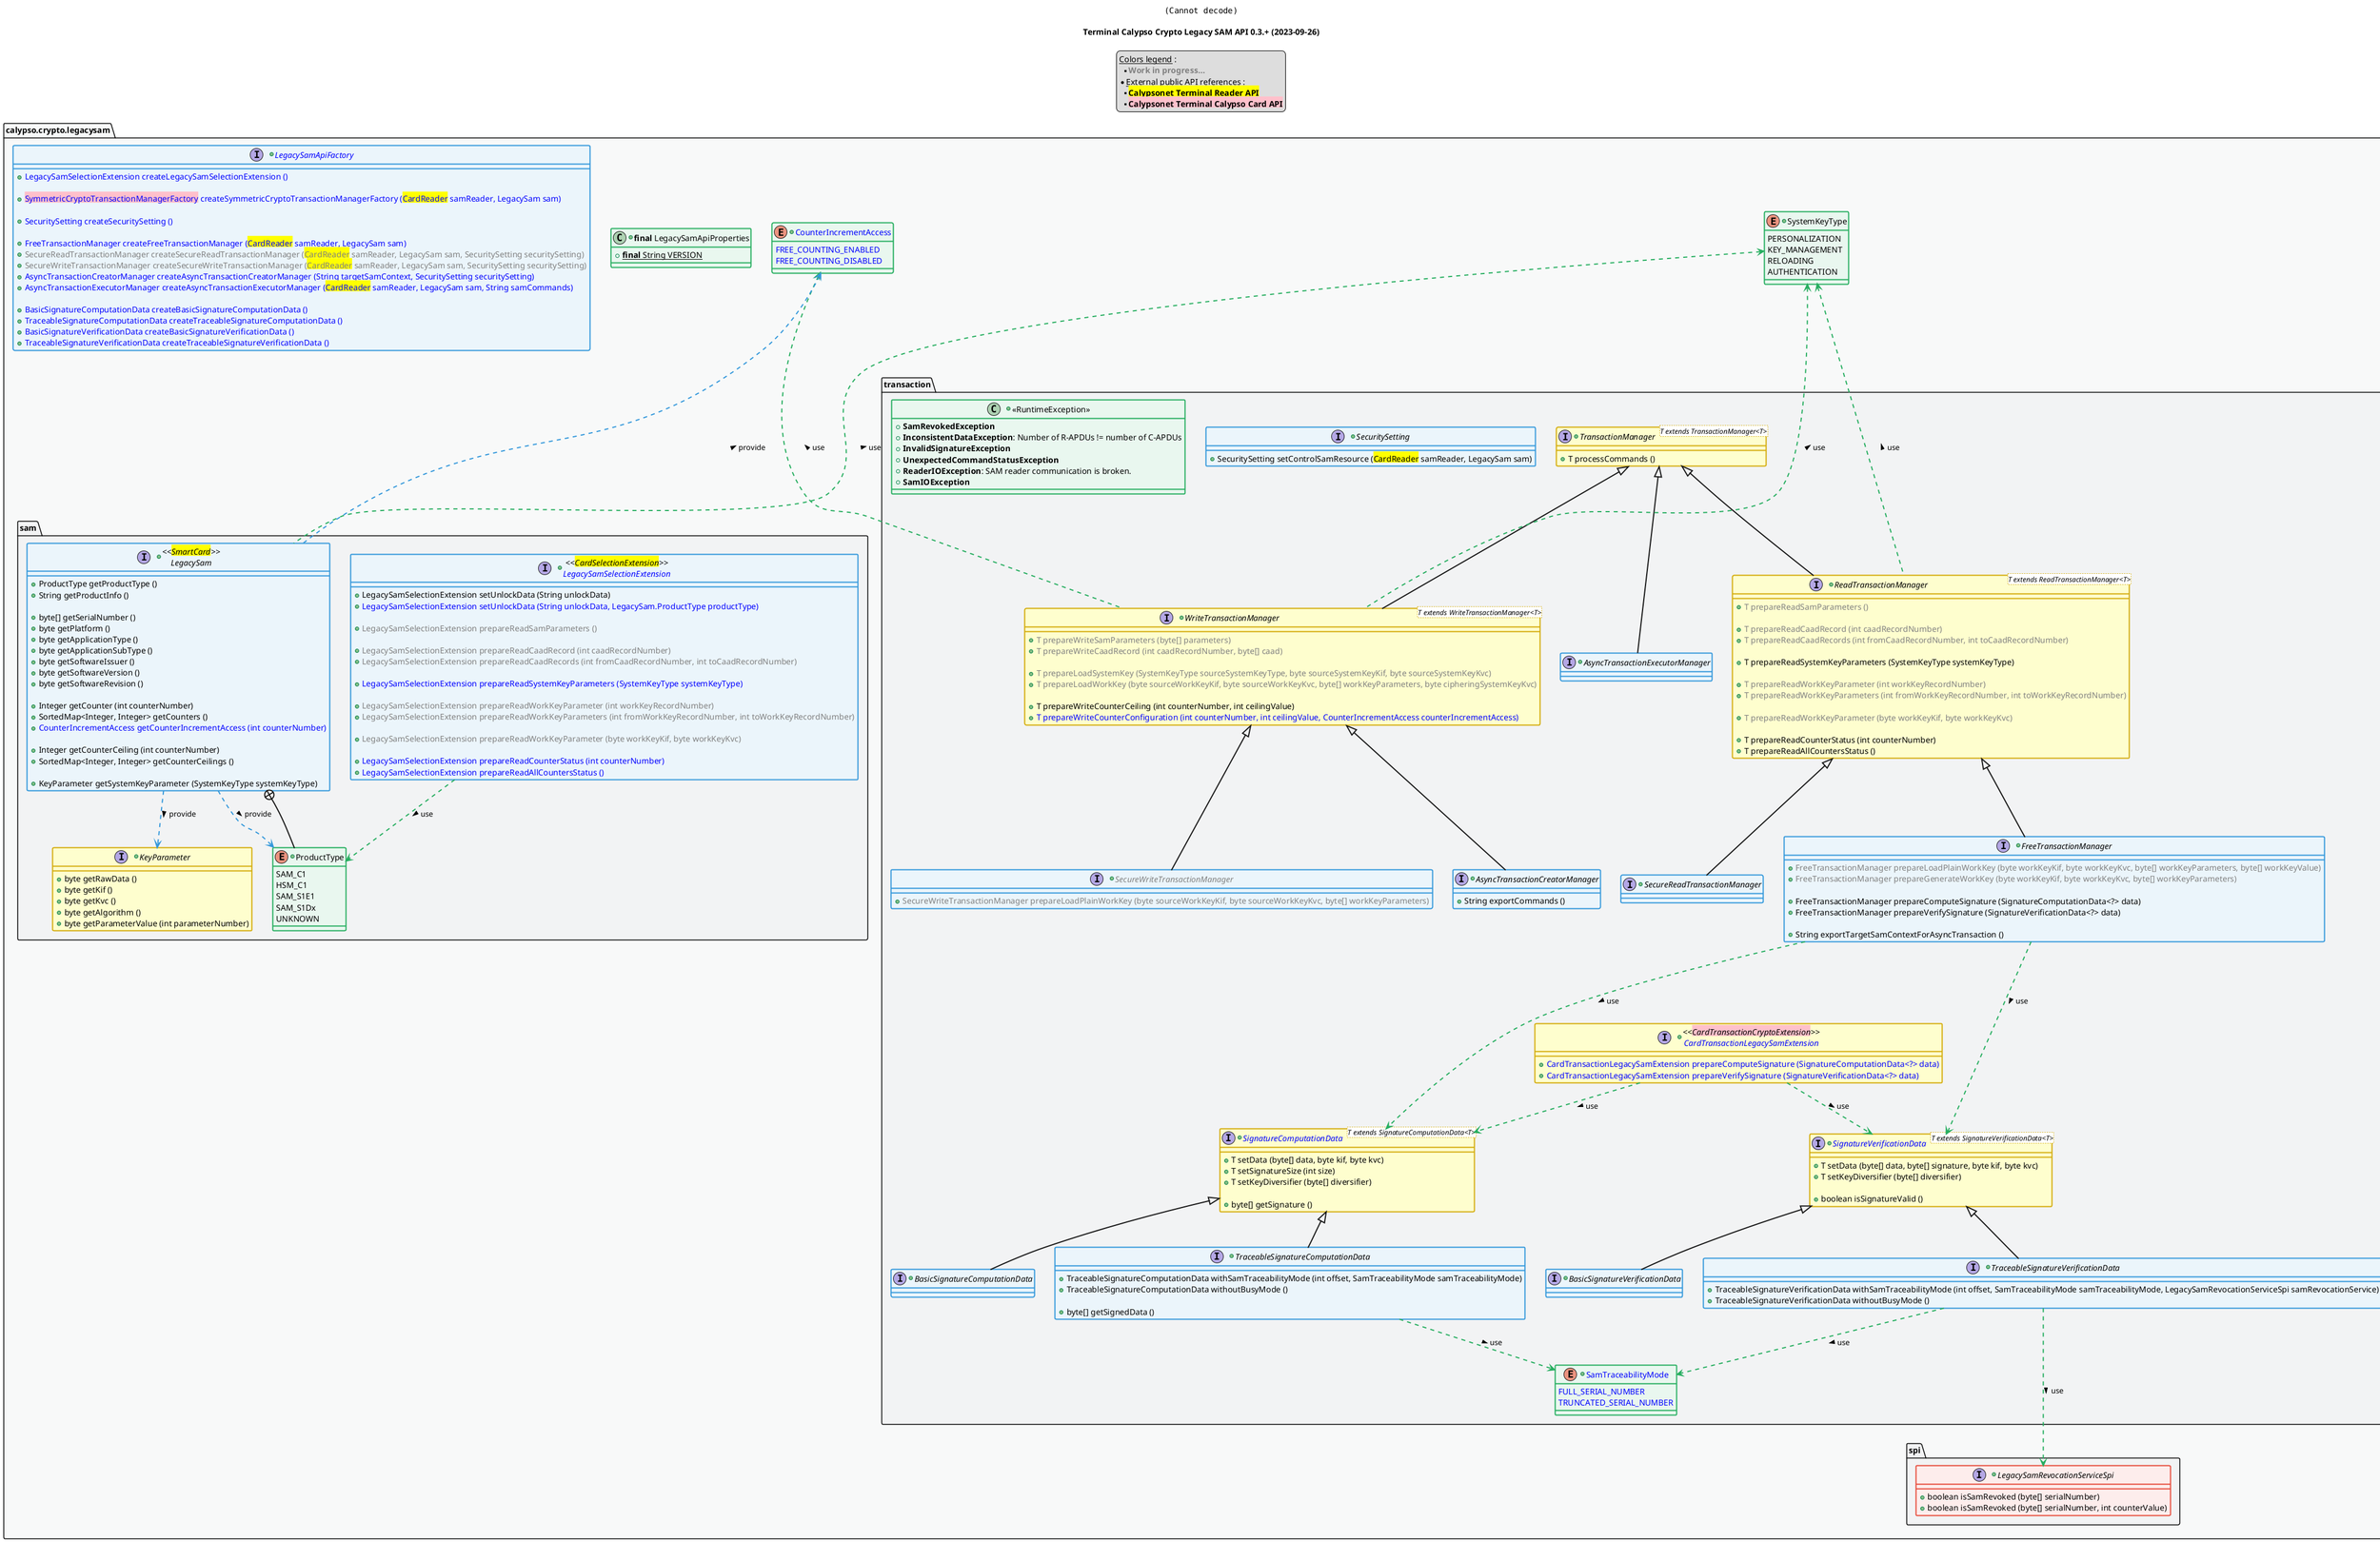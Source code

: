 @startuml
title
    <img:../assets/logo.svg{scale=0.2}>

    Terminal Calypso Crypto Legacy SAM API 0.3.+ (2023-09-26)
end title

' == THEME ==

'Couleurs issues de : https://htmlcolorcodes.com/fr/tableau-de-couleur/tableau-de-couleur-design-plat/
!define C_GREY1 F8F9F9
!define C_GREY2 F2F3F4
!define C_GREY3 E5E7E9
!define C_GREY4 D7DBDD
!define C_GREY5 CACFD2
!define C_GREY6 BDC3C7
!define C_LINK 3498DB
!define C_USE 27AE60
!define C_THROW 2C3E50

' -- Styles that don't work with new version of plantuml --
skinparam stereotypeABorderColor #A9DCDF
skinparam stereotypeIBorderColor #B4A7E5
skinparam stereotypeCBorderColor #ADD1B2
skinparam stereotypeEBorderColor #EB93DF
' -- END --

skinparam ClassBorderThickness 2
skinparam ArrowThickness 2

' Yellow
skinparam ClassBackgroundColor #FEFECE
skinparam ClassBorderColor #D4AC0D
' Red
skinparam ClassBackgroundColor<<red>> #FDEDEC
skinparam ClassBorderColor<<red>> #E74C3C
hide <<red>> stereotype
' Purple
skinparam ClassBackgroundColor<<purple>> #F4ECF7
skinparam ClassBorderColor<<purple>> #8E44AD
hide <<purple>> stereotype
' blue
skinparam ClassBackgroundColor<<blue>> #EBF5FB
skinparam ClassBorderColor<<blue>> #3498DB
hide <<blue>> stereotype
' Green
skinparam ClassBackgroundColor<<green>> #E9F7EF
skinparam ClassBorderColor<<green>> #27AE60
hide <<green>> stereotype
' Grey
skinparam ClassBackgroundColor<<grey>> #EAECEE
skinparam ClassBorderColor<<grey>> #2C3E50
hide <<grey>> stereotype

' == CONTENT ==

legend top
    __Colors legend__ :
    ** <color:grey>**Work in progress...**</color>
    * __External public API references__ :
    ** <back:yellow>**Calypsonet Terminal Reader API**</back>
    ** <back:pink>**Calypsonet Terminal Calypso Card API**</back>
end legend

package "calypso.crypto.legacysam" as legacysam {

+class "**final** LegacySamApiProperties" as ApiProperties <<green>> {
    +{static} **final** String VERSION
}
+interface "<color:blue>LegacySamApiFactory" as LegacySamApiFactory <<blue>> {

    +<color:blue>LegacySamSelectionExtension createLegacySamSelectionExtension ()

    +<color:blue><back:pink>SymmetricCryptoTransactionManagerFactory</back> createSymmetricCryptoTransactionManagerFactory (<back:yellow>CardReader</back> samReader, LegacySam sam)

    +<color:blue>SecuritySetting createSecuritySetting ()

    +<color:blue>FreeTransactionManager createFreeTransactionManager (<back:yellow>CardReader</back> samReader, LegacySam sam)
    +<color:grey>SecureReadTransactionManager createSecureReadTransactionManager (<back:yellow>CardReader</back> samReader, LegacySam sam, SecuritySetting securitySetting)
    +<color:grey>SecureWriteTransactionManager createSecureWriteTransactionManager (<back:yellow>CardReader</back> samReader, LegacySam sam, SecuritySetting securitySetting)
    +<color:blue>AsyncTransactionCreatorManager createAsyncTransactionCreatorManager (String targetSamContext, SecuritySetting securitySetting)
    +<color:blue>AsyncTransactionExecutorManager createAsyncTransactionExecutorManager (<back:yellow>CardReader</back> samReader, LegacySam sam, String samCommands)

    +<color:blue>BasicSignatureComputationData createBasicSignatureComputationData ()
    +<color:blue>TraceableSignatureComputationData createTraceableSignatureComputationData ()
    +<color:blue>BasicSignatureVerificationData createBasicSignatureVerificationData ()
    +<color:blue>TraceableSignatureVerificationData createTraceableSignatureVerificationData ()
}
+enum SystemKeyType <<green>> {
    PERSONALIZATION
    KEY_MANAGEMENT
    RELOADING
    AUTHENTICATION
}
+enum "<color:blue>CounterIncrementAccess" as CounterIncrementAccess <<green>> {
    <color:blue>FREE_COUNTING_ENABLED
    <color:blue>FREE_COUNTING_DISABLED
}

package "transaction" as transaction {
    +interface TransactionManager<T extends TransactionManager<T>> {
        +T processCommands ()
    }
    +interface ReadTransactionManager<T extends ReadTransactionManager<T>> extends TransactionManager {
        +<color:grey>T prepareReadSamParameters ()

        +<color:grey>T prepareReadCaadRecord (int caadRecordNumber)
        +<color:grey>T prepareReadCaadRecords (int fromCaadRecordNumber, int toCaadRecordNumber)

        +T prepareReadSystemKeyParameters (SystemKeyType systemKeyType)

        +<color:grey>T prepareReadWorkKeyParameter (int workKeyRecordNumber)
        +<color:grey>T prepareReadWorkKeyParameters (int fromWorkKeyRecordNumber, int toWorkKeyRecordNumber)

        +<color:grey>T prepareReadWorkKeyParameter (byte workKeyKif, byte workKeyKvc)

        +T prepareReadCounterStatus (int counterNumber)
        +T prepareReadAllCountersStatus ()
    }
    +interface WriteTransactionManager<T extends WriteTransactionManager<T>> extends TransactionManager {
        +<color:grey>T prepareWriteSamParameters (byte[] parameters)
        +<color:grey>T prepareWriteCaadRecord (int caadRecordNumber, byte[] caad)

        +<color:grey>T prepareLoadSystemKey (SystemKeyType sourceSystemKeyType, byte sourceSystemKeyKif, byte sourceSystemKeyKvc)
        +<color:grey>T prepareLoadWorkKey (byte sourceWorkKeyKif, byte sourceWorkKeyKvc, byte[] workKeyParameters, byte cipheringSystemKeyKvc)

        +T prepareWriteCounterCeiling (int counterNumber, int ceilingValue)
        +<color:blue>T prepareWriteCounterConfiguration (int counterNumber, int ceilingValue, CounterIncrementAccess counterIncrementAccess)
    }
    +interface SecureReadTransactionManager <<blue>> extends ReadTransactionManager {
    }
    +interface FreeTransactionManager <<blue>> extends ReadTransactionManager {
        +<color:grey>FreeTransactionManager prepareLoadPlainWorkKey (byte workKeyKif, byte workKeyKvc, byte[] workKeyParameters, byte[] workKeyValue)
        +<color:grey>FreeTransactionManager prepareGenerateWorkKey (byte workKeyKif, byte workKeyKvc, byte[] workKeyParameters)

        +FreeTransactionManager prepareComputeSignature (SignatureComputationData<?> data)
        +FreeTransactionManager prepareVerifySignature (SignatureVerificationData<?> data)

        +String exportTargetSamContextForAsyncTransaction ()
    }
    +interface "<color:grey>SecureWriteTransactionManager" as SecureWriteTransactionManager <<blue>> extends WriteTransactionManager {
        +<color:grey>SecureWriteTransactionManager prepareLoadPlainWorkKey (byte sourceWorkKeyKif, byte sourceWorkKeyKvc, byte[] workKeyParameters)
    }
    +interface AsyncTransactionCreatorManager <<blue>> extends WriteTransactionManager {
        +String exportCommands ()
    }
    +interface AsyncTransactionExecutorManager <<blue>> extends TransactionManager {
    }

    +interface SecuritySetting <<blue>> {
        +SecuritySetting setControlSamResource (<back:yellow>CardReader</back> samReader, LegacySam sam)
    }
    +interface "<<<back:pink>CardTransactionCryptoExtension</back>>>\n<color:blue>CardTransactionLegacySamExtension" as CardTransactionLegacySamExtension {
        +<color:blue>CardTransactionLegacySamExtension prepareComputeSignature (SignatureComputationData<?> data)
        +<color:blue>CardTransactionLegacySamExtension prepareVerifySignature (SignatureVerificationData<?> data)
    }

    +interface "<color:blue>SignatureComputationData" as SignatureComputationData<T extends SignatureComputationData<T>> {
        +T setData (byte[] data, byte kif, byte kvc)
        +T setSignatureSize (int size)
        +T setKeyDiversifier (byte[] diversifier)

        +byte[] getSignature ()
    }
    +interface BasicSignatureComputationData <<blue>> extends SignatureComputationData {
    }
    +interface TraceableSignatureComputationData <<blue>> extends SignatureComputationData {
        +TraceableSignatureComputationData withSamTraceabilityMode (int offset, SamTraceabilityMode samTraceabilityMode)
        +TraceableSignatureComputationData withoutBusyMode ()

        +byte[] getSignedData ()
    }
    +enum "<color:blue>SamTraceabilityMode" as SamTraceabilityMode <<green>> {
        <color:blue>FULL_SERIAL_NUMBER
        <color:blue>TRUNCATED_SERIAL_NUMBER
    }
    +interface "<color:blue>SignatureVerificationData" as SignatureVerificationData<T extends SignatureVerificationData<T>> {
        +T setData (byte[] data, byte[] signature, byte kif, byte kvc)
        +T setKeyDiversifier (byte[] diversifier)

        +boolean isSignatureValid ()
    }
    +interface BasicSignatureVerificationData <<blue>> extends SignatureVerificationData {
    }
    +interface TraceableSignatureVerificationData <<blue>> extends SignatureVerificationData {
        +TraceableSignatureVerificationData withSamTraceabilityMode (int offset, SamTraceabilityMode samTraceabilityMode, LegacySamRevocationServiceSpi samRevocationService)
        +TraceableSignatureVerificationData withoutBusyMode ()
    }

    ' Exceptions
    +class "<<RuntimeException>>" as RuntimeException <<green>> {
        +**SamRevokedException**
        +**InconsistentDataException**: Number of R-APDUs != number of C-APDUs
        +**InvalidSignatureException**
        +**UnexpectedCommandStatusException**
        +**ReaderIOException**: SAM reader communication is broken.
        +**SamIOException**
    }
}
package "sam" as sam {
    +interface "<<<back:yellow>CardSelectionExtension</back>>>\n<color:blue>LegacySamSelectionExtension" as LegacySamSelectionExtension <<blue>> {
        +LegacySamSelectionExtension setUnlockData (String unlockData)
        +<color:blue>LegacySamSelectionExtension setUnlockData (String unlockData, LegacySam.ProductType productType)

        +<color:grey>LegacySamSelectionExtension prepareReadSamParameters ()

        +<color:grey>LegacySamSelectionExtension prepareReadCaadRecord (int caadRecordNumber)
        +<color:grey>LegacySamSelectionExtension prepareReadCaadRecords (int fromCaadRecordNumber, int toCaadRecordNumber)

        +<color:blue>LegacySamSelectionExtension prepareReadSystemKeyParameters (SystemKeyType systemKeyType)

        +<color:grey>LegacySamSelectionExtension prepareReadWorkKeyParameter (int workKeyRecordNumber)
        +<color:grey>LegacySamSelectionExtension prepareReadWorkKeyParameters (int fromWorkKeyRecordNumber, int toWorkKeyRecordNumber)

        +<color:grey>LegacySamSelectionExtension prepareReadWorkKeyParameter (byte workKeyKif, byte workKeyKvc)

        +<color:blue>LegacySamSelectionExtension prepareReadCounterStatus (int counterNumber)
        +<color:blue>LegacySamSelectionExtension prepareReadAllCountersStatus ()
    }
    +interface "<<<back:yellow>SmartCard</back>>>\nLegacySam" as LegacySam <<blue>> {
        +ProductType getProductType ()
        +String getProductInfo ()

        +byte[] getSerialNumber ()
        +byte getPlatform ()
        +byte getApplicationType ()
        +byte getApplicationSubType ()
        +byte getSoftwareIssuer ()
        +byte getSoftwareVersion ()
        +byte getSoftwareRevision ()

        +Integer getCounter (int counterNumber)
        +SortedMap<Integer, Integer> getCounters ()
        +<color:blue>CounterIncrementAccess getCounterIncrementAccess (int counterNumber)

        +Integer getCounterCeiling (int counterNumber)
        +SortedMap<Integer, Integer> getCounterCeilings ()

        +KeyParameter getSystemKeyParameter (SystemKeyType systemKeyType)
    }
    +interface KeyParameter {
        +byte getRawData ()
        +byte getKif ()
        +byte getKvc ()
        +byte getAlgorithm ()
        +byte getParameterValue (int parameterNumber)
    }
    +enum "ProductType" as SamProductType <<green>> {
        SAM_C1
        HSM_C1
        SAM_S1E1
        SAM_S1Dx
        UNKNOWN
    }
}
package "spi" as spi {
    +interface LegacySamRevocationServiceSpi <<red>> {
        +boolean isSamRevoked (byte[] serialNumber)
        +boolean isSamRevoked (byte[] serialNumber, int counterValue)
    }
}

}

' Associations

TraceableSignatureComputationData ..> SamTraceabilityMode #C_USE : use >

TraceableSignatureVerificationData ...> LegacySamRevocationServiceSpi #C_USE : use >
TraceableSignatureVerificationData ..> SamTraceabilityMode #C_USE : use >

FreeTransactionManager ....> SignatureComputationData #C_USE : use >
FreeTransactionManager ....> SignatureVerificationData #C_USE : use >

ReadTransactionManager .up.> SystemKeyType #C_USE : use >

WriteTransactionManager .up..> SystemKeyType #C_USE : use >
WriteTransactionManager .up..> CounterIncrementAccess #C_USE : use >

CardTransactionLegacySamExtension ..> SignatureComputationData #C_USE : use >
CardTransactionLegacySamExtension ..> SignatureVerificationData #C_USE : use >

LegacySamSelectionExtension ..> SamProductType #C_USE : use >

LegacySam +-- SamProductType
LegacySam ..> SamProductType #C_LINK : provide >
LegacySam ..> KeyParameter #C_LINK : provide >
LegacySam .up..> SystemKeyType #C_USE : use >
LegacySam .up..> CounterIncrementAccess #C_LINK : provide >

' == LAYOUT ==

'LegacySamApiFactory -[hidden]- RuntimeException
'LegacySamApiFactory -[hidden]right- ApiProperties

' == STYLE ==

package legacysam #C_GREY1 {}
package legacysam.spi #C_GREY2 {}
package legacysam.sam #C_GREY2 {}
package legacysam.transaction #C_GREY2 {}

@enduml